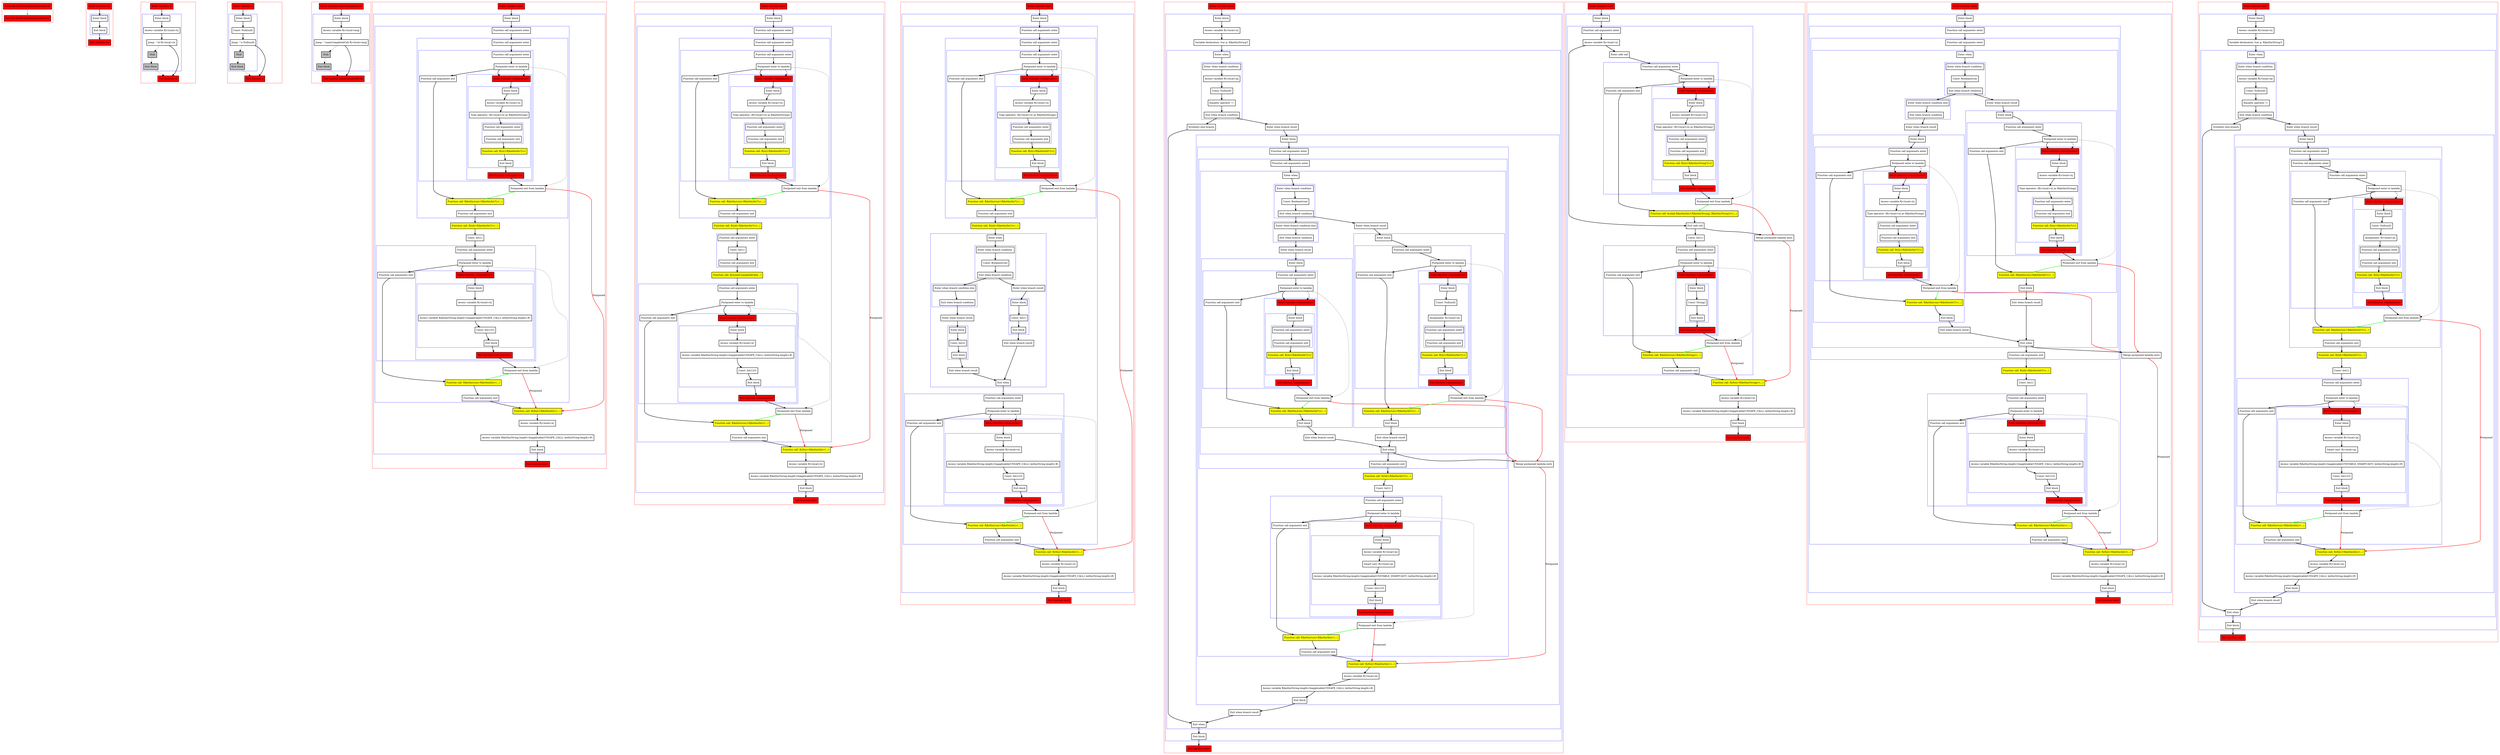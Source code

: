 digraph flowFromInplaceLambda2_kt {
    graph [nodesep=3]
    node [shape=box penwidth=2]
    edge [penwidth=2]

    subgraph cluster_0 {
        color=red
        0 [label="Enter file flowFromInplaceLambda2.kt" style="filled" fillcolor=red];
        1 [label="Exit file flowFromInplaceLambda2.kt" style="filled" fillcolor=red];
    }
    0 -> {1} [color=green];

    subgraph cluster_1 {
        color=red
        2 [label="Enter function foo" style="filled" fillcolor=red];
        subgraph cluster_2 {
            color=blue
            3 [label="Enter block"];
            4 [label="Exit block"];
        }
        5 [label="Exit function foo" style="filled" fillcolor=red];
    }
    2 -> {3};
    3 -> {4};
    4 -> {5};

    subgraph cluster_3 {
        color=red
        6 [label="Enter function id" style="filled" fillcolor=red];
        subgraph cluster_4 {
            color=blue
            7 [label="Enter block"];
            8 [label="Access variable R|<local>/x|"];
            9 [label="Jump: ^id R|<local>/x|"];
            10 [label="Stub" style="filled" fillcolor=gray];
            11 [label="Exit block" style="filled" fillcolor=gray];
        }
        12 [label="Exit function id" style="filled" fillcolor=red];
    }
    6 -> {7};
    7 -> {8};
    8 -> {9};
    9 -> {12};
    9 -> {10} [style=dotted];
    10 -> {11} [style=dotted];
    11 -> {12} [style=dotted];

    subgraph cluster_5 {
        color=red
        13 [label="Enter function n" style="filled" fillcolor=red];
        subgraph cluster_6 {
            color=blue
            14 [label="Enter block"];
            15 [label="Const: Null(null)"];
            16 [label="Jump: ^n Null(null)"];
            17 [label="Stub" style="filled" fillcolor=gray];
            18 [label="Exit block" style="filled" fillcolor=gray];
        }
        19 [label="Exit function n" style="filled" fillcolor=red];
    }
    13 -> {14};
    14 -> {15};
    15 -> {16};
    16 -> {19};
    16 -> {17} [style=dotted];
    17 -> {18} [style=dotted];
    18 -> {19} [style=dotted];

    subgraph cluster_7 {
        color=red
        20 [label="Enter function someCompletedCall" style="filled" fillcolor=red];
        subgraph cluster_8 {
            color=blue
            21 [label="Enter block"];
            22 [label="Access variable R|<local>/arg|"];
            23 [label="Jump: ^someCompletedCall R|<local>/arg|"];
            24 [label="Stub" style="filled" fillcolor=gray];
            25 [label="Exit block" style="filled" fillcolor=gray];
        }
        26 [label="Exit function someCompletedCall" style="filled" fillcolor=red];
    }
    20 -> {21};
    21 -> {22};
    22 -> {23};
    23 -> {26};
    23 -> {24} [style=dotted];
    24 -> {25} [style=dotted];
    25 -> {26} [style=dotted];

    subgraph cluster_9 {
        color=red
        27 [label="Enter function test1" style="filled" fillcolor=red];
        subgraph cluster_10 {
            color=blue
            28 [label="Enter block"];
            subgraph cluster_11 {
                color=blue
                29 [label="Function call arguments enter"];
                subgraph cluster_12 {
                    color=blue
                    30 [label="Function call arguments enter"];
                    subgraph cluster_13 {
                        color=blue
                        31 [label="Function call arguments enter"];
                        32 [label="Postponed enter to lambda"];
                        subgraph cluster_14 {
                            color=blue
                            33 [label="Enter function <anonymous>" style="filled" fillcolor=red];
                            subgraph cluster_15 {
                                color=blue
                                34 [label="Enter block"];
                                35 [label="Access variable R|<local>/x|"];
                                36 [label="Type operator: (R|<local>/x| as R|kotlin/String|)"];
                                subgraph cluster_16 {
                                    color=blue
                                    37 [label="Function call arguments enter"];
                                    38 [label="Function call arguments exit"];
                                }
                                39 [label="Function call: R|/n|<R|kotlin/Int?|>()" style="filled" fillcolor=yellow];
                                40 [label="Exit block"];
                            }
                            41 [label="Exit function <anonymous>" style="filled" fillcolor=red];
                        }
                        42 [label="Function call arguments exit"];
                    }
                    43 [label="Postponed exit from lambda"];
                    44 [label="Function call: R|kotlin/run|<R|kotlin/Int?|>(...)" style="filled" fillcolor=yellow];
                    45 [label="Function call arguments exit"];
                }
                46 [label="Function call: R|/id|<R|kotlin/Int?|>(...)" style="filled" fillcolor=yellow];
                47 [label="Const: Int(1)"];
                subgraph cluster_17 {
                    color=blue
                    48 [label="Function call arguments enter"];
                    49 [label="Postponed enter to lambda"];
                    subgraph cluster_18 {
                        color=blue
                        50 [label="Enter function <anonymous>" style="filled" fillcolor=red];
                        subgraph cluster_19 {
                            color=blue
                            51 [label="Enter block"];
                            52 [label="Access variable R|<local>/x|"];
                            53 [label="Access variable R|kotlin/String.length<Inapplicable(UNSAFE_CALL): kotlin/String.length>#|"];
                            54 [label="Const: Int(123)"];
                            55 [label="Exit block"];
                        }
                        56 [label="Exit function <anonymous>" style="filled" fillcolor=red];
                    }
                    57 [label="Function call arguments exit"];
                }
                58 [label="Postponed exit from lambda"];
                59 [label="Function call: R|kotlin/run|<R|kotlin/Int|>(...)" style="filled" fillcolor=yellow];
                60 [label="Function call arguments exit"];
            }
            61 [label="Function call: R|/foo|<R|kotlin/Int|>(...)" style="filled" fillcolor=yellow];
            62 [label="Access variable R|<local>/x|"];
            63 [label="Access variable R|kotlin/String.length<Inapplicable(UNSAFE_CALL): kotlin/String.length>#|"];
            64 [label="Exit block"];
        }
        65 [label="Exit function test1" style="filled" fillcolor=red];
    }
    27 -> {28};
    28 -> {29};
    29 -> {30};
    30 -> {31};
    31 -> {32};
    32 -> {33 42};
    32 -> {43} [style=dotted];
    32 -> {33} [style=dashed];
    33 -> {34};
    34 -> {35};
    35 -> {36};
    36 -> {37};
    37 -> {38};
    38 -> {39};
    39 -> {40};
    40 -> {41};
    41 -> {43};
    42 -> {44};
    43 -> {44} [color=green];
    43 -> {61} [color=red label="Postponed"];
    44 -> {45};
    45 -> {46};
    46 -> {47};
    47 -> {48};
    48 -> {49};
    49 -> {50 57};
    49 -> {58} [style=dotted];
    49 -> {50} [style=dashed];
    50 -> {51};
    51 -> {52};
    52 -> {53};
    53 -> {54};
    54 -> {55};
    55 -> {56};
    56 -> {58};
    57 -> {59};
    58 -> {59} [color=green];
    58 -> {61} [color=red label="Postponed"];
    59 -> {60};
    60 -> {61};
    61 -> {62};
    62 -> {63};
    63 -> {64};
    64 -> {65};

    subgraph cluster_20 {
        color=red
        66 [label="Enter function test2" style="filled" fillcolor=red];
        subgraph cluster_21 {
            color=blue
            67 [label="Enter block"];
            subgraph cluster_22 {
                color=blue
                68 [label="Function call arguments enter"];
                subgraph cluster_23 {
                    color=blue
                    69 [label="Function call arguments enter"];
                    subgraph cluster_24 {
                        color=blue
                        70 [label="Function call arguments enter"];
                        71 [label="Postponed enter to lambda"];
                        subgraph cluster_25 {
                            color=blue
                            72 [label="Enter function <anonymous>" style="filled" fillcolor=red];
                            subgraph cluster_26 {
                                color=blue
                                73 [label="Enter block"];
                                74 [label="Access variable R|<local>/x|"];
                                75 [label="Type operator: (R|<local>/x| as R|kotlin/String|)"];
                                subgraph cluster_27 {
                                    color=blue
                                    76 [label="Function call arguments enter"];
                                    77 [label="Function call arguments exit"];
                                }
                                78 [label="Function call: R|/n|<R|kotlin/Int?|>()" style="filled" fillcolor=yellow];
                                79 [label="Exit block"];
                            }
                            80 [label="Exit function <anonymous>" style="filled" fillcolor=red];
                        }
                        81 [label="Function call arguments exit"];
                    }
                    82 [label="Postponed exit from lambda"];
                    83 [label="Function call: R|kotlin/run|<R|kotlin/Int?|>(...)" style="filled" fillcolor=yellow];
                    84 [label="Function call arguments exit"];
                }
                85 [label="Function call: R|/id|<R|kotlin/Int?|>(...)" style="filled" fillcolor=yellow];
                subgraph cluster_28 {
                    color=blue
                    86 [label="Function call arguments enter"];
                    87 [label="Const: Int(1)"];
                    88 [label="Function call arguments exit"];
                }
                89 [label="Function call: R|/someCompletedCall|(...)" style="filled" fillcolor=yellow];
                subgraph cluster_29 {
                    color=blue
                    90 [label="Function call arguments enter"];
                    91 [label="Postponed enter to lambda"];
                    subgraph cluster_30 {
                        color=blue
                        92 [label="Enter function <anonymous>" style="filled" fillcolor=red];
                        subgraph cluster_31 {
                            color=blue
                            93 [label="Enter block"];
                            94 [label="Access variable R|<local>/x|"];
                            95 [label="Access variable R|kotlin/String.length<Inapplicable(UNSAFE_CALL): kotlin/String.length>#|"];
                            96 [label="Const: Int(123)"];
                            97 [label="Exit block"];
                        }
                        98 [label="Exit function <anonymous>" style="filled" fillcolor=red];
                    }
                    99 [label="Function call arguments exit"];
                }
                100 [label="Postponed exit from lambda"];
                101 [label="Function call: R|kotlin/run|<R|kotlin/Int|>(...)" style="filled" fillcolor=yellow];
                102 [label="Function call arguments exit"];
            }
            103 [label="Function call: R|/foo|<R|kotlin/Int|>(...)" style="filled" fillcolor=yellow];
            104 [label="Access variable R|<local>/x|"];
            105 [label="Access variable R|kotlin/String.length<Inapplicable(UNSAFE_CALL): kotlin/String.length>#|"];
            106 [label="Exit block"];
        }
        107 [label="Exit function test2" style="filled" fillcolor=red];
    }
    66 -> {67};
    67 -> {68};
    68 -> {69};
    69 -> {70};
    70 -> {71};
    71 -> {72 81};
    71 -> {82} [style=dotted];
    71 -> {72} [style=dashed];
    72 -> {73};
    73 -> {74};
    74 -> {75};
    75 -> {76};
    76 -> {77};
    77 -> {78};
    78 -> {79};
    79 -> {80};
    80 -> {82};
    81 -> {83};
    82 -> {83} [color=green];
    82 -> {103} [color=red label="Postponed"];
    83 -> {84};
    84 -> {85};
    85 -> {86};
    86 -> {87};
    87 -> {88};
    88 -> {89};
    89 -> {90};
    90 -> {91};
    91 -> {92 99};
    91 -> {100} [style=dotted];
    91 -> {92} [style=dashed];
    92 -> {93};
    93 -> {94};
    94 -> {95};
    95 -> {96};
    96 -> {97};
    97 -> {98};
    98 -> {100};
    99 -> {101};
    100 -> {101} [color=green];
    100 -> {103} [color=red label="Postponed"];
    101 -> {102};
    102 -> {103};
    103 -> {104};
    104 -> {105};
    105 -> {106};
    106 -> {107};

    subgraph cluster_32 {
        color=red
        108 [label="Enter function test3" style="filled" fillcolor=red];
        subgraph cluster_33 {
            color=blue
            109 [label="Enter block"];
            subgraph cluster_34 {
                color=blue
                110 [label="Function call arguments enter"];
                subgraph cluster_35 {
                    color=blue
                    111 [label="Function call arguments enter"];
                    subgraph cluster_36 {
                        color=blue
                        112 [label="Function call arguments enter"];
                        113 [label="Postponed enter to lambda"];
                        subgraph cluster_37 {
                            color=blue
                            114 [label="Enter function <anonymous>" style="filled" fillcolor=red];
                            subgraph cluster_38 {
                                color=blue
                                115 [label="Enter block"];
                                116 [label="Access variable R|<local>/x|"];
                                117 [label="Type operator: (R|<local>/x| as R|kotlin/String|)"];
                                subgraph cluster_39 {
                                    color=blue
                                    118 [label="Function call arguments enter"];
                                    119 [label="Function call arguments exit"];
                                }
                                120 [label="Function call: R|/n|<R|kotlin/Int?|>()" style="filled" fillcolor=yellow];
                                121 [label="Exit block"];
                            }
                            122 [label="Exit function <anonymous>" style="filled" fillcolor=red];
                        }
                        123 [label="Function call arguments exit"];
                    }
                    124 [label="Postponed exit from lambda"];
                    125 [label="Function call: R|kotlin/run|<R|kotlin/Int?|>(...)" style="filled" fillcolor=yellow];
                    126 [label="Function call arguments exit"];
                }
                127 [label="Function call: R|/id|<R|kotlin/Int?|>(...)" style="filled" fillcolor=yellow];
                subgraph cluster_40 {
                    color=blue
                    128 [label="Enter when"];
                    subgraph cluster_41 {
                        color=blue
                        129 [label="Enter when branch condition "];
                        130 [label="Const: Boolean(true)"];
                        131 [label="Exit when branch condition"];
                    }
                    subgraph cluster_42 {
                        color=blue
                        132 [label="Enter when branch condition else"];
                        133 [label="Exit when branch condition"];
                    }
                    134 [label="Enter when branch result"];
                    subgraph cluster_43 {
                        color=blue
                        135 [label="Enter block"];
                        136 [label="Const: Int(2)"];
                        137 [label="Exit block"];
                    }
                    138 [label="Exit when branch result"];
                    139 [label="Enter when branch result"];
                    subgraph cluster_44 {
                        color=blue
                        140 [label="Enter block"];
                        141 [label="Const: Int(1)"];
                        142 [label="Exit block"];
                    }
                    143 [label="Exit when branch result"];
                    144 [label="Exit when"];
                }
                subgraph cluster_45 {
                    color=blue
                    145 [label="Function call arguments enter"];
                    146 [label="Postponed enter to lambda"];
                    subgraph cluster_46 {
                        color=blue
                        147 [label="Enter function <anonymous>" style="filled" fillcolor=red];
                        subgraph cluster_47 {
                            color=blue
                            148 [label="Enter block"];
                            149 [label="Access variable R|<local>/x|"];
                            150 [label="Access variable R|kotlin/String.length<Inapplicable(UNSAFE_CALL): kotlin/String.length>#|"];
                            151 [label="Const: Int(123)"];
                            152 [label="Exit block"];
                        }
                        153 [label="Exit function <anonymous>" style="filled" fillcolor=red];
                    }
                    154 [label="Function call arguments exit"];
                }
                155 [label="Postponed exit from lambda"];
                156 [label="Function call: R|kotlin/run|<R|kotlin/Int|>(...)" style="filled" fillcolor=yellow];
                157 [label="Function call arguments exit"];
            }
            158 [label="Function call: R|/foo|<R|kotlin/Int|>(...)" style="filled" fillcolor=yellow];
            159 [label="Access variable R|<local>/x|"];
            160 [label="Access variable R|kotlin/String.length<Inapplicable(UNSAFE_CALL): kotlin/String.length>#|"];
            161 [label="Exit block"];
        }
        162 [label="Exit function test3" style="filled" fillcolor=red];
    }
    108 -> {109};
    109 -> {110};
    110 -> {111};
    111 -> {112};
    112 -> {113};
    113 -> {114 123};
    113 -> {124} [style=dotted];
    113 -> {114} [style=dashed];
    114 -> {115};
    115 -> {116};
    116 -> {117};
    117 -> {118};
    118 -> {119};
    119 -> {120};
    120 -> {121};
    121 -> {122};
    122 -> {124};
    123 -> {125};
    124 -> {125} [color=green];
    124 -> {158} [color=red label="Postponed"];
    125 -> {126};
    126 -> {127};
    127 -> {128};
    128 -> {129};
    129 -> {130};
    130 -> {131};
    131 -> {132 139};
    132 -> {133};
    133 -> {134};
    134 -> {135};
    135 -> {136};
    136 -> {137};
    137 -> {138};
    138 -> {144};
    139 -> {140};
    140 -> {141};
    141 -> {142};
    142 -> {143};
    143 -> {144};
    144 -> {145};
    145 -> {146};
    146 -> {147 154};
    146 -> {155} [style=dotted];
    146 -> {147} [style=dashed];
    147 -> {148};
    148 -> {149};
    149 -> {150};
    150 -> {151};
    151 -> {152};
    152 -> {153};
    153 -> {155};
    154 -> {156};
    155 -> {156} [color=green];
    155 -> {158} [color=red label="Postponed"];
    156 -> {157};
    157 -> {158};
    158 -> {159};
    159 -> {160};
    160 -> {161};
    161 -> {162};

    subgraph cluster_48 {
        color=red
        163 [label="Enter function test4" style="filled" fillcolor=red];
        subgraph cluster_49 {
            color=blue
            164 [label="Enter block"];
            165 [label="Access variable R|<local>/x|"];
            166 [label="Variable declaration: lvar p: R|kotlin/String?|"];
            subgraph cluster_50 {
                color=blue
                167 [label="Enter when"];
                subgraph cluster_51 {
                    color=blue
                    168 [label="Enter when branch condition "];
                    169 [label="Access variable R|<local>/p|"];
                    170 [label="Const: Null(null)"];
                    171 [label="Equality operator !="];
                    172 [label="Exit when branch condition"];
                }
                173 [label="Synthetic else branch"];
                174 [label="Enter when branch result"];
                subgraph cluster_52 {
                    color=blue
                    175 [label="Enter block"];
                    subgraph cluster_53 {
                        color=blue
                        176 [label="Function call arguments enter"];
                        subgraph cluster_54 {
                            color=blue
                            177 [label="Function call arguments enter"];
                            subgraph cluster_55 {
                                color=blue
                                178 [label="Enter when"];
                                subgraph cluster_56 {
                                    color=blue
                                    179 [label="Enter when branch condition "];
                                    180 [label="Const: Boolean(true)"];
                                    181 [label="Exit when branch condition"];
                                }
                                subgraph cluster_57 {
                                    color=blue
                                    182 [label="Enter when branch condition else"];
                                    183 [label="Exit when branch condition"];
                                }
                                184 [label="Enter when branch result"];
                                subgraph cluster_58 {
                                    color=blue
                                    185 [label="Enter block"];
                                    subgraph cluster_59 {
                                        color=blue
                                        186 [label="Function call arguments enter"];
                                        187 [label="Postponed enter to lambda"];
                                        subgraph cluster_60 {
                                            color=blue
                                            188 [label="Enter function <anonymous>" style="filled" fillcolor=red];
                                            subgraph cluster_61 {
                                                color=blue
                                                189 [label="Enter block"];
                                                subgraph cluster_62 {
                                                    color=blue
                                                    190 [label="Function call arguments enter"];
                                                    191 [label="Function call arguments exit"];
                                                }
                                                192 [label="Function call: R|/n|<R|kotlin/Int?|>()" style="filled" fillcolor=yellow];
                                                193 [label="Exit block"];
                                            }
                                            194 [label="Exit function <anonymous>" style="filled" fillcolor=red];
                                        }
                                        195 [label="Function call arguments exit"];
                                    }
                                    196 [label="Postponed exit from lambda"];
                                    197 [label="Function call: R|kotlin/run|<R|kotlin/Int?|>(...)" style="filled" fillcolor=yellow];
                                    198 [label="Exit block"];
                                }
                                199 [label="Exit when branch result"];
                                200 [label="Enter when branch result"];
                                subgraph cluster_63 {
                                    color=blue
                                    201 [label="Enter block"];
                                    subgraph cluster_64 {
                                        color=blue
                                        202 [label="Function call arguments enter"];
                                        203 [label="Postponed enter to lambda"];
                                        subgraph cluster_65 {
                                            color=blue
                                            204 [label="Enter function <anonymous>" style="filled" fillcolor=red];
                                            subgraph cluster_66 {
                                                color=blue
                                                205 [label="Enter block"];
                                                206 [label="Const: Null(null)"];
                                                207 [label="Assignment: R|<local>/p|"];
                                                subgraph cluster_67 {
                                                    color=blue
                                                    208 [label="Function call arguments enter"];
                                                    209 [label="Function call arguments exit"];
                                                }
                                                210 [label="Function call: R|/n|<R|kotlin/Int?|>()" style="filled" fillcolor=yellow];
                                                211 [label="Exit block"];
                                            }
                                            212 [label="Exit function <anonymous>" style="filled" fillcolor=red];
                                        }
                                        213 [label="Function call arguments exit"];
                                    }
                                    214 [label="Postponed exit from lambda"];
                                    215 [label="Function call: R|kotlin/run|<R|kotlin/Int?|>(...)" style="filled" fillcolor=yellow];
                                    216 [label="Exit block"];
                                }
                                217 [label="Exit when branch result"];
                                218 [label="Exit when"];
                            }
                            219 [label="Function call arguments exit"];
                        }
                        220 [label="Function call: R|/id|<R|kotlin/Int?|>(...)" style="filled" fillcolor=yellow];
                        221 [label="Const: Int(1)"];
                        subgraph cluster_68 {
                            color=blue
                            222 [label="Function call arguments enter"];
                            223 [label="Postponed enter to lambda"];
                            subgraph cluster_69 {
                                color=blue
                                224 [label="Enter function <anonymous>" style="filled" fillcolor=red];
                                subgraph cluster_70 {
                                    color=blue
                                    225 [label="Enter block"];
                                    226 [label="Access variable R|<local>/p|"];
                                    227 [label="Smart cast: R|<local>/p|"];
                                    228 [label="Access variable R|kotlin/String.length<Inapplicable(UNSTABLE_SMARTCAST): kotlin/String.length>#|"];
                                    229 [label="Const: Int(123)"];
                                    230 [label="Exit block"];
                                }
                                231 [label="Exit function <anonymous>" style="filled" fillcolor=red];
                            }
                            232 [label="Function call arguments exit"];
                        }
                        233 [label="Postponed exit from lambda"];
                        234 [label="Function call: R|kotlin/run|<R|kotlin/Int|>(...)" style="filled" fillcolor=yellow];
                        235 [label="Function call arguments exit"];
                    }
                    236 [label="Merge postponed lambda exits"];
                    237 [label="Function call: R|/foo|<R|kotlin/Int|>(...)" style="filled" fillcolor=yellow];
                    238 [label="Access variable R|<local>/p|"];
                    239 [label="Access variable R|kotlin/String.length<Inapplicable(UNSAFE_CALL): kotlin/String.length>#|"];
                    240 [label="Exit block"];
                }
                241 [label="Exit when branch result"];
                242 [label="Exit when"];
            }
            243 [label="Exit block"];
        }
        244 [label="Exit function test4" style="filled" fillcolor=red];
    }
    163 -> {164};
    164 -> {165};
    165 -> {166};
    166 -> {167};
    167 -> {168};
    168 -> {169};
    169 -> {170};
    170 -> {171};
    171 -> {172};
    172 -> {173 174};
    173 -> {242};
    174 -> {175};
    175 -> {176};
    176 -> {177};
    177 -> {178};
    178 -> {179};
    179 -> {180};
    180 -> {181};
    181 -> {182 200};
    182 -> {183};
    183 -> {184};
    184 -> {185};
    185 -> {186};
    186 -> {187};
    187 -> {188 195};
    187 -> {196} [style=dotted];
    187 -> {188} [style=dashed];
    188 -> {189};
    189 -> {190};
    190 -> {191};
    191 -> {192};
    192 -> {193};
    193 -> {194};
    194 -> {196};
    195 -> {197};
    196 -> {197} [color=green];
    196 -> {236} [color=red];
    197 -> {198};
    198 -> {199};
    199 -> {218};
    200 -> {201};
    201 -> {202};
    202 -> {203};
    203 -> {204 213};
    203 -> {214} [style=dotted];
    203 -> {204} [style=dashed];
    204 -> {205};
    205 -> {206};
    206 -> {207};
    207 -> {208};
    208 -> {209};
    209 -> {210};
    210 -> {211};
    211 -> {212};
    212 -> {214};
    213 -> {215};
    214 -> {215} [color=green];
    214 -> {236} [color=red];
    215 -> {216};
    216 -> {217};
    217 -> {218};
    218 -> {219 236};
    219 -> {220};
    220 -> {221};
    221 -> {222};
    222 -> {223};
    223 -> {224 232};
    223 -> {233} [style=dotted];
    223 -> {224} [style=dashed];
    224 -> {225};
    225 -> {226};
    226 -> {227};
    227 -> {228};
    228 -> {229};
    229 -> {230};
    230 -> {231};
    231 -> {233};
    232 -> {234};
    233 -> {234} [color=green];
    233 -> {237} [color=red label="Postponed"];
    234 -> {235};
    235 -> {237};
    236 -> {237} [color=red label="Postponed"];
    237 -> {238};
    238 -> {239};
    239 -> {240};
    240 -> {241};
    241 -> {242};
    242 -> {243};
    243 -> {244};

    subgraph cluster_71 {
        color=red
        245 [label="Enter function test5" style="filled" fillcolor=red];
        subgraph cluster_72 {
            color=blue
            246 [label="Enter block"];
            subgraph cluster_73 {
                color=blue
                247 [label="Function call arguments enter"];
                248 [label="Access variable R|<local>/y|"];
                249 [label="Enter safe call"];
                subgraph cluster_74 {
                    color=blue
                    250 [label="Function call arguments enter"];
                    251 [label="Postponed enter to lambda"];
                    subgraph cluster_75 {
                        color=blue
                        252 [label="Enter function <anonymous>" style="filled" fillcolor=red];
                        subgraph cluster_76 {
                            color=blue
                            253 [label="Enter block"];
                            254 [label="Access variable R|<local>/x|"];
                            255 [label="Type operator: (R|<local>/x| as R|kotlin/String|)"];
                            subgraph cluster_77 {
                                color=blue
                                256 [label="Function call arguments enter"];
                                257 [label="Function call arguments exit"];
                            }
                            258 [label="Function call: R|/n|<R|kotlin/String?|>()" style="filled" fillcolor=yellow];
                            259 [label="Exit block"];
                        }
                        260 [label="Exit function <anonymous>" style="filled" fillcolor=red];
                    }
                    261 [label="Function call arguments exit"];
                }
                262 [label="Postponed exit from lambda"];
                263 [label="Function call: $subj$.R|kotlin/let|<R|kotlin/String|, R|kotlin/String?|>(...)" style="filled" fillcolor=yellow];
                264 [label="Exit safe call"];
                265 [label="Const: Int(1)"];
                subgraph cluster_78 {
                    color=blue
                    266 [label="Function call arguments enter"];
                    267 [label="Postponed enter to lambda"];
                    subgraph cluster_79 {
                        color=blue
                        268 [label="Enter function <anonymous>" style="filled" fillcolor=red];
                        subgraph cluster_80 {
                            color=blue
                            269 [label="Enter block"];
                            270 [label="Const: String()"];
                            271 [label="Exit block"];
                        }
                        272 [label="Exit function <anonymous>" style="filled" fillcolor=red];
                    }
                    273 [label="Function call arguments exit"];
                }
                274 [label="Postponed exit from lambda"];
                275 [label="Function call: R|kotlin/run|<R|kotlin/String|>(...)" style="filled" fillcolor=yellow];
                276 [label="Function call arguments exit"];
            }
            277 [label="Merge postponed lambda exits"];
            278 [label="Function call: R|/foo|<R|kotlin/String|>(...)" style="filled" fillcolor=yellow];
            279 [label="Access variable R|<local>/x|"];
            280 [label="Access variable R|kotlin/String.length<Inapplicable(UNSAFE_CALL): kotlin/String.length>#|"];
            281 [label="Exit block"];
        }
        282 [label="Exit function test5" style="filled" fillcolor=red];
    }
    245 -> {246};
    246 -> {247};
    247 -> {248};
    248 -> {249 264};
    249 -> {250};
    250 -> {251};
    251 -> {252 261};
    251 -> {262} [style=dotted];
    251 -> {252} [style=dashed];
    252 -> {253};
    253 -> {254};
    254 -> {255};
    255 -> {256};
    256 -> {257};
    257 -> {258};
    258 -> {259};
    259 -> {260};
    260 -> {262};
    261 -> {263};
    262 -> {263} [color=green];
    262 -> {277} [color=red];
    263 -> {264};
    264 -> {265 277};
    265 -> {266};
    266 -> {267};
    267 -> {268 273};
    267 -> {274} [style=dotted];
    267 -> {268} [style=dashed];
    268 -> {269};
    269 -> {270};
    270 -> {271};
    271 -> {272};
    272 -> {274};
    273 -> {275};
    274 -> {275} [color=green];
    274 -> {278} [color=red label="Postponed"];
    275 -> {276};
    276 -> {278};
    277 -> {278} [color=red label="Postponed"];
    278 -> {279};
    279 -> {280};
    280 -> {281};
    281 -> {282};

    subgraph cluster_81 {
        color=red
        283 [label="Enter function test6" style="filled" fillcolor=red];
        subgraph cluster_82 {
            color=blue
            284 [label="Enter block"];
            subgraph cluster_83 {
                color=blue
                285 [label="Function call arguments enter"];
                subgraph cluster_84 {
                    color=blue
                    286 [label="Function call arguments enter"];
                    subgraph cluster_85 {
                        color=blue
                        287 [label="Enter when"];
                        subgraph cluster_86 {
                            color=blue
                            288 [label="Enter when branch condition "];
                            289 [label="Const: Boolean(true)"];
                            290 [label="Exit when branch condition"];
                        }
                        subgraph cluster_87 {
                            color=blue
                            291 [label="Enter when branch condition else"];
                            292 [label="Exit when branch condition"];
                        }
                        293 [label="Enter when branch result"];
                        subgraph cluster_88 {
                            color=blue
                            294 [label="Enter block"];
                            subgraph cluster_89 {
                                color=blue
                                295 [label="Function call arguments enter"];
                                296 [label="Postponed enter to lambda"];
                                subgraph cluster_90 {
                                    color=blue
                                    297 [label="Enter function <anonymous>" style="filled" fillcolor=red];
                                    subgraph cluster_91 {
                                        color=blue
                                        298 [label="Enter block"];
                                        299 [label="Access variable R|<local>/x|"];
                                        300 [label="Type operator: (R|<local>/x| as R|kotlin/String|)"];
                                        subgraph cluster_92 {
                                            color=blue
                                            301 [label="Function call arguments enter"];
                                            302 [label="Function call arguments exit"];
                                        }
                                        303 [label="Function call: R|/n|<R|kotlin/Int?|>()" style="filled" fillcolor=yellow];
                                        304 [label="Exit block"];
                                    }
                                    305 [label="Exit function <anonymous>" style="filled" fillcolor=red];
                                }
                                306 [label="Function call arguments exit"];
                            }
                            307 [label="Postponed exit from lambda"];
                            308 [label="Function call: R|kotlin/run|<R|kotlin/Int?|>(...)" style="filled" fillcolor=yellow];
                            309 [label="Exit block"];
                        }
                        310 [label="Exit when branch result"];
                        311 [label="Enter when branch result"];
                        subgraph cluster_93 {
                            color=blue
                            312 [label="Enter block"];
                            subgraph cluster_94 {
                                color=blue
                                313 [label="Function call arguments enter"];
                                314 [label="Postponed enter to lambda"];
                                subgraph cluster_95 {
                                    color=blue
                                    315 [label="Enter function <anonymous>" style="filled" fillcolor=red];
                                    subgraph cluster_96 {
                                        color=blue
                                        316 [label="Enter block"];
                                        317 [label="Access variable R|<local>/x|"];
                                        318 [label="Type operator: (R|<local>/x| as R|kotlin/String|)"];
                                        subgraph cluster_97 {
                                            color=blue
                                            319 [label="Function call arguments enter"];
                                            320 [label="Function call arguments exit"];
                                        }
                                        321 [label="Function call: R|/n|<R|kotlin/Int?|>()" style="filled" fillcolor=yellow];
                                        322 [label="Exit block"];
                                    }
                                    323 [label="Exit function <anonymous>" style="filled" fillcolor=red];
                                }
                                324 [label="Function call arguments exit"];
                            }
                            325 [label="Postponed exit from lambda"];
                            326 [label="Function call: R|kotlin/run|<R|kotlin/Int?|>(...)" style="filled" fillcolor=yellow];
                            327 [label="Exit block"];
                        }
                        328 [label="Exit when branch result"];
                        329 [label="Exit when"];
                    }
                    330 [label="Function call arguments exit"];
                }
                331 [label="Function call: R|/id|<R|kotlin/Int?|>(...)" style="filled" fillcolor=yellow];
                332 [label="Const: Int(1)"];
                subgraph cluster_98 {
                    color=blue
                    333 [label="Function call arguments enter"];
                    334 [label="Postponed enter to lambda"];
                    subgraph cluster_99 {
                        color=blue
                        335 [label="Enter function <anonymous>" style="filled" fillcolor=red];
                        subgraph cluster_100 {
                            color=blue
                            336 [label="Enter block"];
                            337 [label="Access variable R|<local>/x|"];
                            338 [label="Access variable R|kotlin/String.length<Inapplicable(UNSAFE_CALL): kotlin/String.length>#|"];
                            339 [label="Const: Int(123)"];
                            340 [label="Exit block"];
                        }
                        341 [label="Exit function <anonymous>" style="filled" fillcolor=red];
                    }
                    342 [label="Function call arguments exit"];
                }
                343 [label="Postponed exit from lambda"];
                344 [label="Function call: R|kotlin/run|<R|kotlin/Int|>(...)" style="filled" fillcolor=yellow];
                345 [label="Function call arguments exit"];
            }
            346 [label="Merge postponed lambda exits"];
            347 [label="Function call: R|/foo|<R|kotlin/Int|>(...)" style="filled" fillcolor=yellow];
            348 [label="Access variable R|<local>/x|"];
            349 [label="Access variable R|kotlin/String.length<Inapplicable(UNSAFE_CALL): kotlin/String.length>#|"];
            350 [label="Exit block"];
        }
        351 [label="Exit function test6" style="filled" fillcolor=red];
    }
    283 -> {284};
    284 -> {285};
    285 -> {286};
    286 -> {287};
    287 -> {288};
    288 -> {289};
    289 -> {290};
    290 -> {291 311};
    291 -> {292};
    292 -> {293};
    293 -> {294};
    294 -> {295};
    295 -> {296};
    296 -> {297 306};
    296 -> {307} [style=dotted];
    296 -> {297} [style=dashed];
    297 -> {298};
    298 -> {299};
    299 -> {300};
    300 -> {301};
    301 -> {302};
    302 -> {303};
    303 -> {304};
    304 -> {305};
    305 -> {307};
    306 -> {308};
    307 -> {308} [color=green];
    307 -> {346} [color=red];
    308 -> {309};
    309 -> {310};
    310 -> {329};
    311 -> {312};
    312 -> {313};
    313 -> {314};
    314 -> {315 324};
    314 -> {325} [style=dotted];
    314 -> {315} [style=dashed];
    315 -> {316};
    316 -> {317};
    317 -> {318};
    318 -> {319};
    319 -> {320};
    320 -> {321};
    321 -> {322};
    322 -> {323};
    323 -> {325};
    324 -> {326};
    325 -> {326} [color=green];
    325 -> {346} [color=red];
    326 -> {327};
    327 -> {328};
    328 -> {329};
    329 -> {330 346};
    330 -> {331};
    331 -> {332};
    332 -> {333};
    333 -> {334};
    334 -> {335 342};
    334 -> {343} [style=dotted];
    334 -> {335} [style=dashed];
    335 -> {336};
    336 -> {337};
    337 -> {338};
    338 -> {339};
    339 -> {340};
    340 -> {341};
    341 -> {343};
    342 -> {344};
    343 -> {344} [color=green];
    343 -> {347} [color=red label="Postponed"];
    344 -> {345};
    345 -> {347};
    346 -> {347} [color=red label="Postponed"];
    347 -> {348};
    348 -> {349};
    349 -> {350};
    350 -> {351};

    subgraph cluster_101 {
        color=red
        352 [label="Enter function test7" style="filled" fillcolor=red];
        subgraph cluster_102 {
            color=blue
            353 [label="Enter block"];
            354 [label="Access variable R|<local>/x|"];
            355 [label="Variable declaration: lvar p: R|kotlin/String?|"];
            subgraph cluster_103 {
                color=blue
                356 [label="Enter when"];
                subgraph cluster_104 {
                    color=blue
                    357 [label="Enter when branch condition "];
                    358 [label="Access variable R|<local>/p|"];
                    359 [label="Const: Null(null)"];
                    360 [label="Equality operator !="];
                    361 [label="Exit when branch condition"];
                }
                362 [label="Synthetic else branch"];
                363 [label="Enter when branch result"];
                subgraph cluster_105 {
                    color=blue
                    364 [label="Enter block"];
                    subgraph cluster_106 {
                        color=blue
                        365 [label="Function call arguments enter"];
                        subgraph cluster_107 {
                            color=blue
                            366 [label="Function call arguments enter"];
                            subgraph cluster_108 {
                                color=blue
                                367 [label="Function call arguments enter"];
                                368 [label="Postponed enter to lambda"];
                                subgraph cluster_109 {
                                    color=blue
                                    369 [label="Enter function <anonymous>" style="filled" fillcolor=red];
                                    subgraph cluster_110 {
                                        color=blue
                                        370 [label="Enter block"];
                                        371 [label="Const: Null(null)"];
                                        372 [label="Assignment: R|<local>/p|"];
                                        subgraph cluster_111 {
                                            color=blue
                                            373 [label="Function call arguments enter"];
                                            374 [label="Function call arguments exit"];
                                        }
                                        375 [label="Function call: R|/n|<R|kotlin/Int?|>()" style="filled" fillcolor=yellow];
                                        376 [label="Exit block"];
                                    }
                                    377 [label="Exit function <anonymous>" style="filled" fillcolor=red];
                                }
                                378 [label="Function call arguments exit"];
                            }
                            379 [label="Postponed exit from lambda"];
                            380 [label="Function call: R|kotlin/run|<R|kotlin/Int?|>(...)" style="filled" fillcolor=yellow];
                            381 [label="Function call arguments exit"];
                        }
                        382 [label="Function call: R|/id|<R|kotlin/Int?|>(...)" style="filled" fillcolor=yellow];
                        383 [label="Const: Int(1)"];
                        subgraph cluster_112 {
                            color=blue
                            384 [label="Function call arguments enter"];
                            385 [label="Postponed enter to lambda"];
                            subgraph cluster_113 {
                                color=blue
                                386 [label="Enter function <anonymous>" style="filled" fillcolor=red];
                                subgraph cluster_114 {
                                    color=blue
                                    387 [label="Enter block"];
                                    388 [label="Access variable R|<local>/p|"];
                                    389 [label="Smart cast: R|<local>/p|"];
                                    390 [label="Access variable R|kotlin/String.length<Inapplicable(UNSTABLE_SMARTCAST): kotlin/String.length>#|"];
                                    391 [label="Const: Int(123)"];
                                    392 [label="Exit block"];
                                }
                                393 [label="Exit function <anonymous>" style="filled" fillcolor=red];
                            }
                            394 [label="Function call arguments exit"];
                        }
                        395 [label="Postponed exit from lambda"];
                        396 [label="Function call: R|kotlin/run|<R|kotlin/Int|>(...)" style="filled" fillcolor=yellow];
                        397 [label="Function call arguments exit"];
                    }
                    398 [label="Function call: R|/foo|<R|kotlin/Int|>(...)" style="filled" fillcolor=yellow];
                    399 [label="Access variable R|<local>/p|"];
                    400 [label="Access variable R|kotlin/String.length<Inapplicable(UNSAFE_CALL): kotlin/String.length>#|"];
                    401 [label="Exit block"];
                }
                402 [label="Exit when branch result"];
                403 [label="Exit when"];
            }
            404 [label="Exit block"];
        }
        405 [label="Exit function test7" style="filled" fillcolor=red];
    }
    352 -> {353};
    353 -> {354};
    354 -> {355};
    355 -> {356};
    356 -> {357};
    357 -> {358};
    358 -> {359};
    359 -> {360};
    360 -> {361};
    361 -> {362 363};
    362 -> {403};
    363 -> {364};
    364 -> {365};
    365 -> {366};
    366 -> {367};
    367 -> {368};
    368 -> {369 378};
    368 -> {379} [style=dotted];
    368 -> {369} [style=dashed];
    369 -> {370};
    370 -> {371};
    371 -> {372};
    372 -> {373};
    373 -> {374};
    374 -> {375};
    375 -> {376};
    376 -> {377};
    377 -> {379};
    378 -> {380};
    379 -> {380} [color=green];
    379 -> {398} [color=red label="Postponed"];
    380 -> {381};
    381 -> {382};
    382 -> {383};
    383 -> {384};
    384 -> {385};
    385 -> {386 394};
    385 -> {395} [style=dotted];
    385 -> {386} [style=dashed];
    386 -> {387};
    387 -> {388};
    388 -> {389};
    389 -> {390};
    390 -> {391};
    391 -> {392};
    392 -> {393};
    393 -> {395};
    394 -> {396};
    395 -> {396} [color=green];
    395 -> {398} [color=red label="Postponed"];
    396 -> {397};
    397 -> {398};
    398 -> {399};
    399 -> {400};
    400 -> {401};
    401 -> {402};
    402 -> {403};
    403 -> {404};
    404 -> {405};

}
